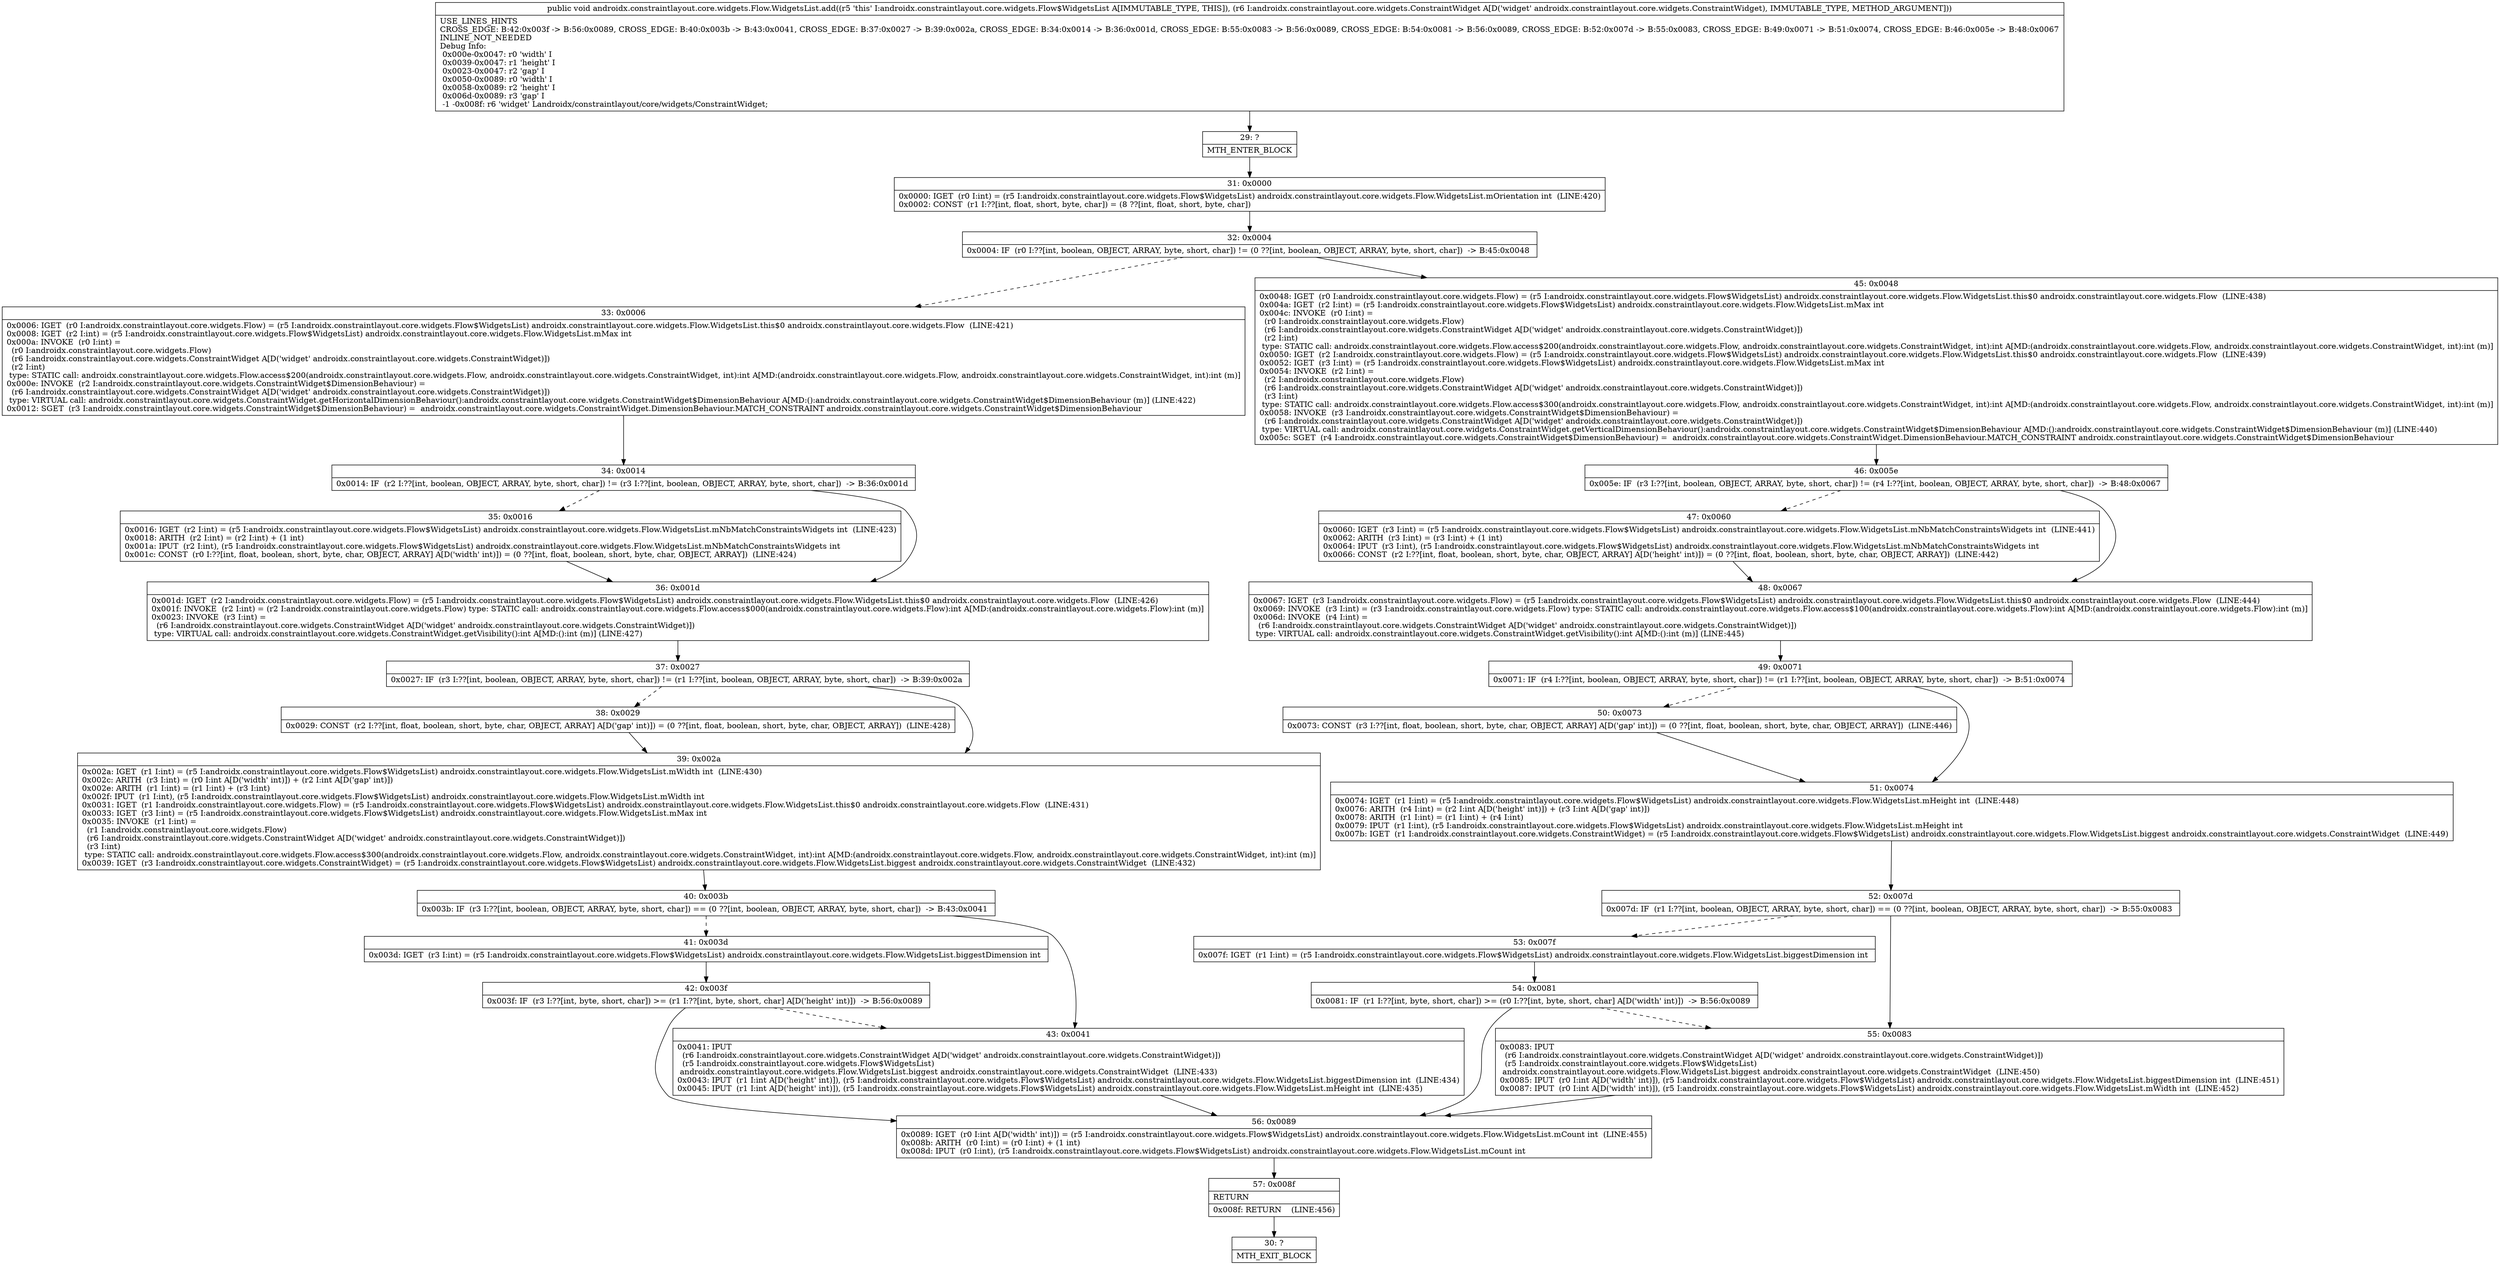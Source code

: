 digraph "CFG forandroidx.constraintlayout.core.widgets.Flow.WidgetsList.add(Landroidx\/constraintlayout\/core\/widgets\/ConstraintWidget;)V" {
Node_29 [shape=record,label="{29\:\ ?|MTH_ENTER_BLOCK\l}"];
Node_31 [shape=record,label="{31\:\ 0x0000|0x0000: IGET  (r0 I:int) = (r5 I:androidx.constraintlayout.core.widgets.Flow$WidgetsList) androidx.constraintlayout.core.widgets.Flow.WidgetsList.mOrientation int  (LINE:420)\l0x0002: CONST  (r1 I:??[int, float, short, byte, char]) = (8 ??[int, float, short, byte, char]) \l}"];
Node_32 [shape=record,label="{32\:\ 0x0004|0x0004: IF  (r0 I:??[int, boolean, OBJECT, ARRAY, byte, short, char]) != (0 ??[int, boolean, OBJECT, ARRAY, byte, short, char])  \-\> B:45:0x0048 \l}"];
Node_33 [shape=record,label="{33\:\ 0x0006|0x0006: IGET  (r0 I:androidx.constraintlayout.core.widgets.Flow) = (r5 I:androidx.constraintlayout.core.widgets.Flow$WidgetsList) androidx.constraintlayout.core.widgets.Flow.WidgetsList.this$0 androidx.constraintlayout.core.widgets.Flow  (LINE:421)\l0x0008: IGET  (r2 I:int) = (r5 I:androidx.constraintlayout.core.widgets.Flow$WidgetsList) androidx.constraintlayout.core.widgets.Flow.WidgetsList.mMax int \l0x000a: INVOKE  (r0 I:int) = \l  (r0 I:androidx.constraintlayout.core.widgets.Flow)\l  (r6 I:androidx.constraintlayout.core.widgets.ConstraintWidget A[D('widget' androidx.constraintlayout.core.widgets.ConstraintWidget)])\l  (r2 I:int)\l type: STATIC call: androidx.constraintlayout.core.widgets.Flow.access$200(androidx.constraintlayout.core.widgets.Flow, androidx.constraintlayout.core.widgets.ConstraintWidget, int):int A[MD:(androidx.constraintlayout.core.widgets.Flow, androidx.constraintlayout.core.widgets.ConstraintWidget, int):int (m)]\l0x000e: INVOKE  (r2 I:androidx.constraintlayout.core.widgets.ConstraintWidget$DimensionBehaviour) = \l  (r6 I:androidx.constraintlayout.core.widgets.ConstraintWidget A[D('widget' androidx.constraintlayout.core.widgets.ConstraintWidget)])\l type: VIRTUAL call: androidx.constraintlayout.core.widgets.ConstraintWidget.getHorizontalDimensionBehaviour():androidx.constraintlayout.core.widgets.ConstraintWidget$DimensionBehaviour A[MD:():androidx.constraintlayout.core.widgets.ConstraintWidget$DimensionBehaviour (m)] (LINE:422)\l0x0012: SGET  (r3 I:androidx.constraintlayout.core.widgets.ConstraintWidget$DimensionBehaviour) =  androidx.constraintlayout.core.widgets.ConstraintWidget.DimensionBehaviour.MATCH_CONSTRAINT androidx.constraintlayout.core.widgets.ConstraintWidget$DimensionBehaviour \l}"];
Node_34 [shape=record,label="{34\:\ 0x0014|0x0014: IF  (r2 I:??[int, boolean, OBJECT, ARRAY, byte, short, char]) != (r3 I:??[int, boolean, OBJECT, ARRAY, byte, short, char])  \-\> B:36:0x001d \l}"];
Node_35 [shape=record,label="{35\:\ 0x0016|0x0016: IGET  (r2 I:int) = (r5 I:androidx.constraintlayout.core.widgets.Flow$WidgetsList) androidx.constraintlayout.core.widgets.Flow.WidgetsList.mNbMatchConstraintsWidgets int  (LINE:423)\l0x0018: ARITH  (r2 I:int) = (r2 I:int) + (1 int) \l0x001a: IPUT  (r2 I:int), (r5 I:androidx.constraintlayout.core.widgets.Flow$WidgetsList) androidx.constraintlayout.core.widgets.Flow.WidgetsList.mNbMatchConstraintsWidgets int \l0x001c: CONST  (r0 I:??[int, float, boolean, short, byte, char, OBJECT, ARRAY] A[D('width' int)]) = (0 ??[int, float, boolean, short, byte, char, OBJECT, ARRAY])  (LINE:424)\l}"];
Node_36 [shape=record,label="{36\:\ 0x001d|0x001d: IGET  (r2 I:androidx.constraintlayout.core.widgets.Flow) = (r5 I:androidx.constraintlayout.core.widgets.Flow$WidgetsList) androidx.constraintlayout.core.widgets.Flow.WidgetsList.this$0 androidx.constraintlayout.core.widgets.Flow  (LINE:426)\l0x001f: INVOKE  (r2 I:int) = (r2 I:androidx.constraintlayout.core.widgets.Flow) type: STATIC call: androidx.constraintlayout.core.widgets.Flow.access$000(androidx.constraintlayout.core.widgets.Flow):int A[MD:(androidx.constraintlayout.core.widgets.Flow):int (m)]\l0x0023: INVOKE  (r3 I:int) = \l  (r6 I:androidx.constraintlayout.core.widgets.ConstraintWidget A[D('widget' androidx.constraintlayout.core.widgets.ConstraintWidget)])\l type: VIRTUAL call: androidx.constraintlayout.core.widgets.ConstraintWidget.getVisibility():int A[MD:():int (m)] (LINE:427)\l}"];
Node_37 [shape=record,label="{37\:\ 0x0027|0x0027: IF  (r3 I:??[int, boolean, OBJECT, ARRAY, byte, short, char]) != (r1 I:??[int, boolean, OBJECT, ARRAY, byte, short, char])  \-\> B:39:0x002a \l}"];
Node_38 [shape=record,label="{38\:\ 0x0029|0x0029: CONST  (r2 I:??[int, float, boolean, short, byte, char, OBJECT, ARRAY] A[D('gap' int)]) = (0 ??[int, float, boolean, short, byte, char, OBJECT, ARRAY])  (LINE:428)\l}"];
Node_39 [shape=record,label="{39\:\ 0x002a|0x002a: IGET  (r1 I:int) = (r5 I:androidx.constraintlayout.core.widgets.Flow$WidgetsList) androidx.constraintlayout.core.widgets.Flow.WidgetsList.mWidth int  (LINE:430)\l0x002c: ARITH  (r3 I:int) = (r0 I:int A[D('width' int)]) + (r2 I:int A[D('gap' int)]) \l0x002e: ARITH  (r1 I:int) = (r1 I:int) + (r3 I:int) \l0x002f: IPUT  (r1 I:int), (r5 I:androidx.constraintlayout.core.widgets.Flow$WidgetsList) androidx.constraintlayout.core.widgets.Flow.WidgetsList.mWidth int \l0x0031: IGET  (r1 I:androidx.constraintlayout.core.widgets.Flow) = (r5 I:androidx.constraintlayout.core.widgets.Flow$WidgetsList) androidx.constraintlayout.core.widgets.Flow.WidgetsList.this$0 androidx.constraintlayout.core.widgets.Flow  (LINE:431)\l0x0033: IGET  (r3 I:int) = (r5 I:androidx.constraintlayout.core.widgets.Flow$WidgetsList) androidx.constraintlayout.core.widgets.Flow.WidgetsList.mMax int \l0x0035: INVOKE  (r1 I:int) = \l  (r1 I:androidx.constraintlayout.core.widgets.Flow)\l  (r6 I:androidx.constraintlayout.core.widgets.ConstraintWidget A[D('widget' androidx.constraintlayout.core.widgets.ConstraintWidget)])\l  (r3 I:int)\l type: STATIC call: androidx.constraintlayout.core.widgets.Flow.access$300(androidx.constraintlayout.core.widgets.Flow, androidx.constraintlayout.core.widgets.ConstraintWidget, int):int A[MD:(androidx.constraintlayout.core.widgets.Flow, androidx.constraintlayout.core.widgets.ConstraintWidget, int):int (m)]\l0x0039: IGET  (r3 I:androidx.constraintlayout.core.widgets.ConstraintWidget) = (r5 I:androidx.constraintlayout.core.widgets.Flow$WidgetsList) androidx.constraintlayout.core.widgets.Flow.WidgetsList.biggest androidx.constraintlayout.core.widgets.ConstraintWidget  (LINE:432)\l}"];
Node_40 [shape=record,label="{40\:\ 0x003b|0x003b: IF  (r3 I:??[int, boolean, OBJECT, ARRAY, byte, short, char]) == (0 ??[int, boolean, OBJECT, ARRAY, byte, short, char])  \-\> B:43:0x0041 \l}"];
Node_41 [shape=record,label="{41\:\ 0x003d|0x003d: IGET  (r3 I:int) = (r5 I:androidx.constraintlayout.core.widgets.Flow$WidgetsList) androidx.constraintlayout.core.widgets.Flow.WidgetsList.biggestDimension int \l}"];
Node_42 [shape=record,label="{42\:\ 0x003f|0x003f: IF  (r3 I:??[int, byte, short, char]) \>= (r1 I:??[int, byte, short, char] A[D('height' int)])  \-\> B:56:0x0089 \l}"];
Node_56 [shape=record,label="{56\:\ 0x0089|0x0089: IGET  (r0 I:int A[D('width' int)]) = (r5 I:androidx.constraintlayout.core.widgets.Flow$WidgetsList) androidx.constraintlayout.core.widgets.Flow.WidgetsList.mCount int  (LINE:455)\l0x008b: ARITH  (r0 I:int) = (r0 I:int) + (1 int) \l0x008d: IPUT  (r0 I:int), (r5 I:androidx.constraintlayout.core.widgets.Flow$WidgetsList) androidx.constraintlayout.core.widgets.Flow.WidgetsList.mCount int \l}"];
Node_57 [shape=record,label="{57\:\ 0x008f|RETURN\l|0x008f: RETURN    (LINE:456)\l}"];
Node_30 [shape=record,label="{30\:\ ?|MTH_EXIT_BLOCK\l}"];
Node_43 [shape=record,label="{43\:\ 0x0041|0x0041: IPUT  \l  (r6 I:androidx.constraintlayout.core.widgets.ConstraintWidget A[D('widget' androidx.constraintlayout.core.widgets.ConstraintWidget)])\l  (r5 I:androidx.constraintlayout.core.widgets.Flow$WidgetsList)\l androidx.constraintlayout.core.widgets.Flow.WidgetsList.biggest androidx.constraintlayout.core.widgets.ConstraintWidget  (LINE:433)\l0x0043: IPUT  (r1 I:int A[D('height' int)]), (r5 I:androidx.constraintlayout.core.widgets.Flow$WidgetsList) androidx.constraintlayout.core.widgets.Flow.WidgetsList.biggestDimension int  (LINE:434)\l0x0045: IPUT  (r1 I:int A[D('height' int)]), (r5 I:androidx.constraintlayout.core.widgets.Flow$WidgetsList) androidx.constraintlayout.core.widgets.Flow.WidgetsList.mHeight int  (LINE:435)\l}"];
Node_45 [shape=record,label="{45\:\ 0x0048|0x0048: IGET  (r0 I:androidx.constraintlayout.core.widgets.Flow) = (r5 I:androidx.constraintlayout.core.widgets.Flow$WidgetsList) androidx.constraintlayout.core.widgets.Flow.WidgetsList.this$0 androidx.constraintlayout.core.widgets.Flow  (LINE:438)\l0x004a: IGET  (r2 I:int) = (r5 I:androidx.constraintlayout.core.widgets.Flow$WidgetsList) androidx.constraintlayout.core.widgets.Flow.WidgetsList.mMax int \l0x004c: INVOKE  (r0 I:int) = \l  (r0 I:androidx.constraintlayout.core.widgets.Flow)\l  (r6 I:androidx.constraintlayout.core.widgets.ConstraintWidget A[D('widget' androidx.constraintlayout.core.widgets.ConstraintWidget)])\l  (r2 I:int)\l type: STATIC call: androidx.constraintlayout.core.widgets.Flow.access$200(androidx.constraintlayout.core.widgets.Flow, androidx.constraintlayout.core.widgets.ConstraintWidget, int):int A[MD:(androidx.constraintlayout.core.widgets.Flow, androidx.constraintlayout.core.widgets.ConstraintWidget, int):int (m)]\l0x0050: IGET  (r2 I:androidx.constraintlayout.core.widgets.Flow) = (r5 I:androidx.constraintlayout.core.widgets.Flow$WidgetsList) androidx.constraintlayout.core.widgets.Flow.WidgetsList.this$0 androidx.constraintlayout.core.widgets.Flow  (LINE:439)\l0x0052: IGET  (r3 I:int) = (r5 I:androidx.constraintlayout.core.widgets.Flow$WidgetsList) androidx.constraintlayout.core.widgets.Flow.WidgetsList.mMax int \l0x0054: INVOKE  (r2 I:int) = \l  (r2 I:androidx.constraintlayout.core.widgets.Flow)\l  (r6 I:androidx.constraintlayout.core.widgets.ConstraintWidget A[D('widget' androidx.constraintlayout.core.widgets.ConstraintWidget)])\l  (r3 I:int)\l type: STATIC call: androidx.constraintlayout.core.widgets.Flow.access$300(androidx.constraintlayout.core.widgets.Flow, androidx.constraintlayout.core.widgets.ConstraintWidget, int):int A[MD:(androidx.constraintlayout.core.widgets.Flow, androidx.constraintlayout.core.widgets.ConstraintWidget, int):int (m)]\l0x0058: INVOKE  (r3 I:androidx.constraintlayout.core.widgets.ConstraintWidget$DimensionBehaviour) = \l  (r6 I:androidx.constraintlayout.core.widgets.ConstraintWidget A[D('widget' androidx.constraintlayout.core.widgets.ConstraintWidget)])\l type: VIRTUAL call: androidx.constraintlayout.core.widgets.ConstraintWidget.getVerticalDimensionBehaviour():androidx.constraintlayout.core.widgets.ConstraintWidget$DimensionBehaviour A[MD:():androidx.constraintlayout.core.widgets.ConstraintWidget$DimensionBehaviour (m)] (LINE:440)\l0x005c: SGET  (r4 I:androidx.constraintlayout.core.widgets.ConstraintWidget$DimensionBehaviour) =  androidx.constraintlayout.core.widgets.ConstraintWidget.DimensionBehaviour.MATCH_CONSTRAINT androidx.constraintlayout.core.widgets.ConstraintWidget$DimensionBehaviour \l}"];
Node_46 [shape=record,label="{46\:\ 0x005e|0x005e: IF  (r3 I:??[int, boolean, OBJECT, ARRAY, byte, short, char]) != (r4 I:??[int, boolean, OBJECT, ARRAY, byte, short, char])  \-\> B:48:0x0067 \l}"];
Node_47 [shape=record,label="{47\:\ 0x0060|0x0060: IGET  (r3 I:int) = (r5 I:androidx.constraintlayout.core.widgets.Flow$WidgetsList) androidx.constraintlayout.core.widgets.Flow.WidgetsList.mNbMatchConstraintsWidgets int  (LINE:441)\l0x0062: ARITH  (r3 I:int) = (r3 I:int) + (1 int) \l0x0064: IPUT  (r3 I:int), (r5 I:androidx.constraintlayout.core.widgets.Flow$WidgetsList) androidx.constraintlayout.core.widgets.Flow.WidgetsList.mNbMatchConstraintsWidgets int \l0x0066: CONST  (r2 I:??[int, float, boolean, short, byte, char, OBJECT, ARRAY] A[D('height' int)]) = (0 ??[int, float, boolean, short, byte, char, OBJECT, ARRAY])  (LINE:442)\l}"];
Node_48 [shape=record,label="{48\:\ 0x0067|0x0067: IGET  (r3 I:androidx.constraintlayout.core.widgets.Flow) = (r5 I:androidx.constraintlayout.core.widgets.Flow$WidgetsList) androidx.constraintlayout.core.widgets.Flow.WidgetsList.this$0 androidx.constraintlayout.core.widgets.Flow  (LINE:444)\l0x0069: INVOKE  (r3 I:int) = (r3 I:androidx.constraintlayout.core.widgets.Flow) type: STATIC call: androidx.constraintlayout.core.widgets.Flow.access$100(androidx.constraintlayout.core.widgets.Flow):int A[MD:(androidx.constraintlayout.core.widgets.Flow):int (m)]\l0x006d: INVOKE  (r4 I:int) = \l  (r6 I:androidx.constraintlayout.core.widgets.ConstraintWidget A[D('widget' androidx.constraintlayout.core.widgets.ConstraintWidget)])\l type: VIRTUAL call: androidx.constraintlayout.core.widgets.ConstraintWidget.getVisibility():int A[MD:():int (m)] (LINE:445)\l}"];
Node_49 [shape=record,label="{49\:\ 0x0071|0x0071: IF  (r4 I:??[int, boolean, OBJECT, ARRAY, byte, short, char]) != (r1 I:??[int, boolean, OBJECT, ARRAY, byte, short, char])  \-\> B:51:0x0074 \l}"];
Node_50 [shape=record,label="{50\:\ 0x0073|0x0073: CONST  (r3 I:??[int, float, boolean, short, byte, char, OBJECT, ARRAY] A[D('gap' int)]) = (0 ??[int, float, boolean, short, byte, char, OBJECT, ARRAY])  (LINE:446)\l}"];
Node_51 [shape=record,label="{51\:\ 0x0074|0x0074: IGET  (r1 I:int) = (r5 I:androidx.constraintlayout.core.widgets.Flow$WidgetsList) androidx.constraintlayout.core.widgets.Flow.WidgetsList.mHeight int  (LINE:448)\l0x0076: ARITH  (r4 I:int) = (r2 I:int A[D('height' int)]) + (r3 I:int A[D('gap' int)]) \l0x0078: ARITH  (r1 I:int) = (r1 I:int) + (r4 I:int) \l0x0079: IPUT  (r1 I:int), (r5 I:androidx.constraintlayout.core.widgets.Flow$WidgetsList) androidx.constraintlayout.core.widgets.Flow.WidgetsList.mHeight int \l0x007b: IGET  (r1 I:androidx.constraintlayout.core.widgets.ConstraintWidget) = (r5 I:androidx.constraintlayout.core.widgets.Flow$WidgetsList) androidx.constraintlayout.core.widgets.Flow.WidgetsList.biggest androidx.constraintlayout.core.widgets.ConstraintWidget  (LINE:449)\l}"];
Node_52 [shape=record,label="{52\:\ 0x007d|0x007d: IF  (r1 I:??[int, boolean, OBJECT, ARRAY, byte, short, char]) == (0 ??[int, boolean, OBJECT, ARRAY, byte, short, char])  \-\> B:55:0x0083 \l}"];
Node_53 [shape=record,label="{53\:\ 0x007f|0x007f: IGET  (r1 I:int) = (r5 I:androidx.constraintlayout.core.widgets.Flow$WidgetsList) androidx.constraintlayout.core.widgets.Flow.WidgetsList.biggestDimension int \l}"];
Node_54 [shape=record,label="{54\:\ 0x0081|0x0081: IF  (r1 I:??[int, byte, short, char]) \>= (r0 I:??[int, byte, short, char] A[D('width' int)])  \-\> B:56:0x0089 \l}"];
Node_55 [shape=record,label="{55\:\ 0x0083|0x0083: IPUT  \l  (r6 I:androidx.constraintlayout.core.widgets.ConstraintWidget A[D('widget' androidx.constraintlayout.core.widgets.ConstraintWidget)])\l  (r5 I:androidx.constraintlayout.core.widgets.Flow$WidgetsList)\l androidx.constraintlayout.core.widgets.Flow.WidgetsList.biggest androidx.constraintlayout.core.widgets.ConstraintWidget  (LINE:450)\l0x0085: IPUT  (r0 I:int A[D('width' int)]), (r5 I:androidx.constraintlayout.core.widgets.Flow$WidgetsList) androidx.constraintlayout.core.widgets.Flow.WidgetsList.biggestDimension int  (LINE:451)\l0x0087: IPUT  (r0 I:int A[D('width' int)]), (r5 I:androidx.constraintlayout.core.widgets.Flow$WidgetsList) androidx.constraintlayout.core.widgets.Flow.WidgetsList.mWidth int  (LINE:452)\l}"];
MethodNode[shape=record,label="{public void androidx.constraintlayout.core.widgets.Flow.WidgetsList.add((r5 'this' I:androidx.constraintlayout.core.widgets.Flow$WidgetsList A[IMMUTABLE_TYPE, THIS]), (r6 I:androidx.constraintlayout.core.widgets.ConstraintWidget A[D('widget' androidx.constraintlayout.core.widgets.ConstraintWidget), IMMUTABLE_TYPE, METHOD_ARGUMENT]))  | USE_LINES_HINTS\lCROSS_EDGE: B:42:0x003f \-\> B:56:0x0089, CROSS_EDGE: B:40:0x003b \-\> B:43:0x0041, CROSS_EDGE: B:37:0x0027 \-\> B:39:0x002a, CROSS_EDGE: B:34:0x0014 \-\> B:36:0x001d, CROSS_EDGE: B:55:0x0083 \-\> B:56:0x0089, CROSS_EDGE: B:54:0x0081 \-\> B:56:0x0089, CROSS_EDGE: B:52:0x007d \-\> B:55:0x0083, CROSS_EDGE: B:49:0x0071 \-\> B:51:0x0074, CROSS_EDGE: B:46:0x005e \-\> B:48:0x0067\lINLINE_NOT_NEEDED\lDebug Info:\l  0x000e\-0x0047: r0 'width' I\l  0x0039\-0x0047: r1 'height' I\l  0x0023\-0x0047: r2 'gap' I\l  0x0050\-0x0089: r0 'width' I\l  0x0058\-0x0089: r2 'height' I\l  0x006d\-0x0089: r3 'gap' I\l  \-1 \-0x008f: r6 'widget' Landroidx\/constraintlayout\/core\/widgets\/ConstraintWidget;\l}"];
MethodNode -> Node_29;Node_29 -> Node_31;
Node_31 -> Node_32;
Node_32 -> Node_33[style=dashed];
Node_32 -> Node_45;
Node_33 -> Node_34;
Node_34 -> Node_35[style=dashed];
Node_34 -> Node_36;
Node_35 -> Node_36;
Node_36 -> Node_37;
Node_37 -> Node_38[style=dashed];
Node_37 -> Node_39;
Node_38 -> Node_39;
Node_39 -> Node_40;
Node_40 -> Node_41[style=dashed];
Node_40 -> Node_43;
Node_41 -> Node_42;
Node_42 -> Node_43[style=dashed];
Node_42 -> Node_56;
Node_56 -> Node_57;
Node_57 -> Node_30;
Node_43 -> Node_56;
Node_45 -> Node_46;
Node_46 -> Node_47[style=dashed];
Node_46 -> Node_48;
Node_47 -> Node_48;
Node_48 -> Node_49;
Node_49 -> Node_50[style=dashed];
Node_49 -> Node_51;
Node_50 -> Node_51;
Node_51 -> Node_52;
Node_52 -> Node_53[style=dashed];
Node_52 -> Node_55;
Node_53 -> Node_54;
Node_54 -> Node_55[style=dashed];
Node_54 -> Node_56;
Node_55 -> Node_56;
}

